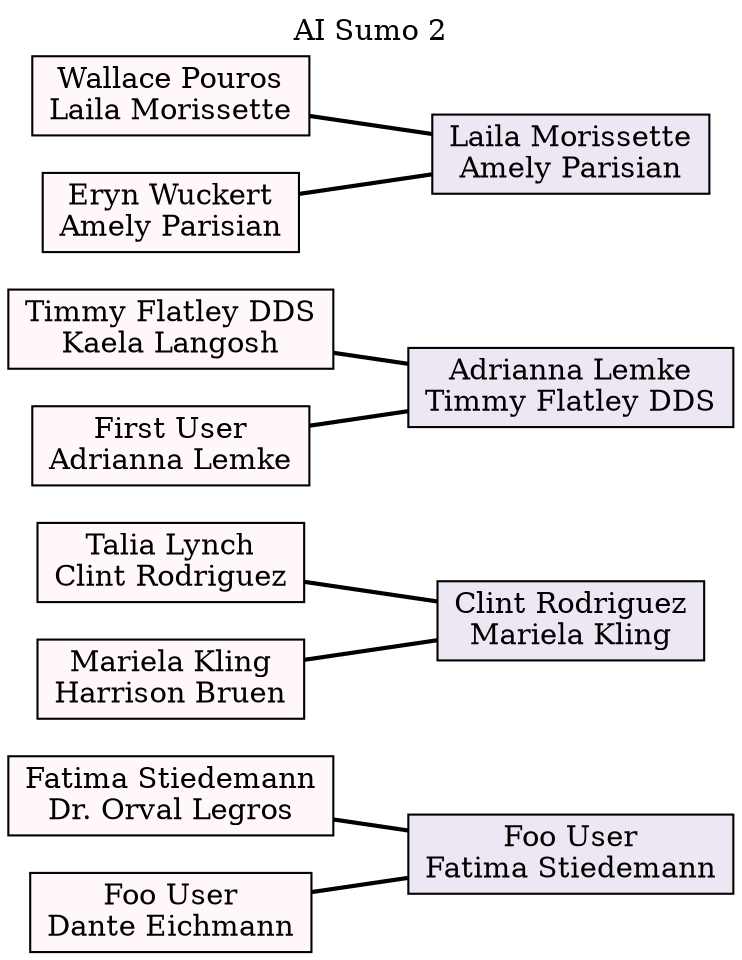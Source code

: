 digraph 
  {
    label = "AI Sumo 2";
    rankdir = LR;
    labelloc="t";
    node [ shape = box, colorscheme = pubu8, style = filled ];
    edge [ arrowhead=none, arrowtail=none, style=bold ];
    1284                 [ label = "Fatima Stiedemann\nDr. Orval Legros",fillcolor = 1 ];
    1292                 [ label = "Foo User\nFatima Stiedemann",fillcolor = 2 ];
    1285                 [ label = "Talia Lynch\nClint Rodriguez",fillcolor = 1 ];
    1293                 [ label = "Clint Rodriguez\nMariela Kling",fillcolor = 2 ];
    1286                 [ label = "Timmy Flatley DDS\nKaela Langosh",fillcolor = 1 ];
    1295                 [ label = "Adrianna Lemke\nTimmy Flatley DDS",fillcolor = 2 ];
    1287                 [ label = "Wallace Pouros\nLaila Morissette",fillcolor = 1 ];
    1294                 [ label = "Laila Morissette\nAmely Parisian",fillcolor = 2 ];
    1288                 [ label = "First User\nAdrianna Lemke",fillcolor = 1 ];
    1289                 [ label = "Eryn Wuckert\nAmely Parisian",fillcolor = 1 ];
    1290                 [ label = "Mariela Kling\nHarrison Bruen",fillcolor = 1 ];
    1291                 [ label = "Foo User\nDante Eichmann",fillcolor = 1 ];
    1284 -> 1292;
    1285 -> 1293;
    1286 -> 1295;
    1287 -> 1294;
    1288 -> 1295;
    1289 -> 1294;
    1290 -> 1293;
    1291 -> 1292;
  }
